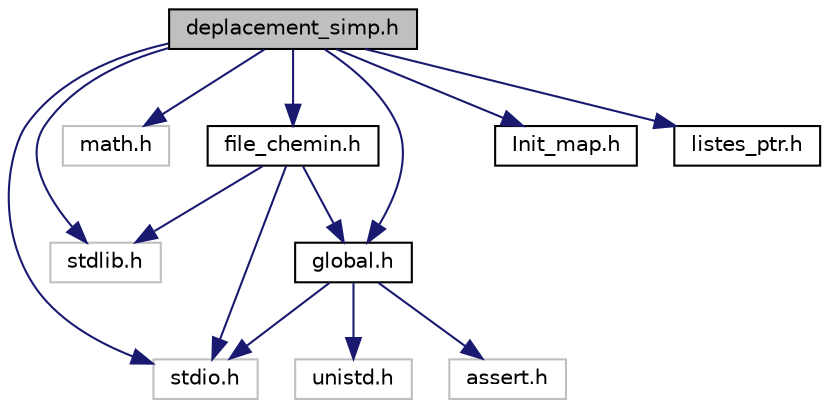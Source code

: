 digraph "deplacement_simp.h"
{
  edge [fontname="Helvetica",fontsize="10",labelfontname="Helvetica",labelfontsize="10"];
  node [fontname="Helvetica",fontsize="10",shape=record];
  Node1 [label="deplacement_simp.h",height=0.2,width=0.4,color="black", fillcolor="grey75", style="filled", fontcolor="black"];
  Node1 -> Node2 [color="midnightblue",fontsize="10",style="solid"];
  Node2 [label="stdio.h",height=0.2,width=0.4,color="grey75", fillcolor="white", style="filled"];
  Node1 -> Node3 [color="midnightblue",fontsize="10",style="solid"];
  Node3 [label="stdlib.h",height=0.2,width=0.4,color="grey75", fillcolor="white", style="filled"];
  Node1 -> Node4 [color="midnightblue",fontsize="10",style="solid"];
  Node4 [label="math.h",height=0.2,width=0.4,color="grey75", fillcolor="white", style="filled"];
  Node1 -> Node5 [color="midnightblue",fontsize="10",style="solid"];
  Node5 [label="global.h",height=0.2,width=0.4,color="black", fillcolor="white", style="filled",URL="$a00022.html",tooltip="Ce fichier contient les définitions de chaque structure globales utilisées dans le projet..."];
  Node5 -> Node2 [color="midnightblue",fontsize="10",style="solid"];
  Node5 -> Node6 [color="midnightblue",fontsize="10",style="solid"];
  Node6 [label="unistd.h",height=0.2,width=0.4,color="grey75", fillcolor="white", style="filled"];
  Node5 -> Node7 [color="midnightblue",fontsize="10",style="solid"];
  Node7 [label="assert.h",height=0.2,width=0.4,color="grey75", fillcolor="white", style="filled"];
  Node1 -> Node8 [color="midnightblue",fontsize="10",style="solid"];
  Node8 [label="file_chemin.h",height=0.2,width=0.4,color="black", fillcolor="white", style="filled",URL="$a00017.html",tooltip="Ce fichier contient les définitions des primitives d&#39;acces aux files de noeuds. "];
  Node8 -> Node2 [color="midnightblue",fontsize="10",style="solid"];
  Node8 -> Node3 [color="midnightblue",fontsize="10",style="solid"];
  Node8 -> Node5 [color="midnightblue",fontsize="10",style="solid"];
  Node1 -> Node9 [color="midnightblue",fontsize="10",style="solid"];
  Node9 [label="Init_map.h",height=0.2,width=0.4,color="black", fillcolor="white", style="filled",URL="$a00024.html",tooltip="Ce fichier contient les définitions des fonctions permettant la création de la map. "];
  Node1 -> Node10 [color="midnightblue",fontsize="10",style="solid"];
  Node10 [label="listes_ptr.h",height=0.2,width=0.4,color="black", fillcolor="white", style="filled",URL="$a00026.html",tooltip="Ce fichier contient les définitions des primitives d&#39;acces aux listes. "];
}
